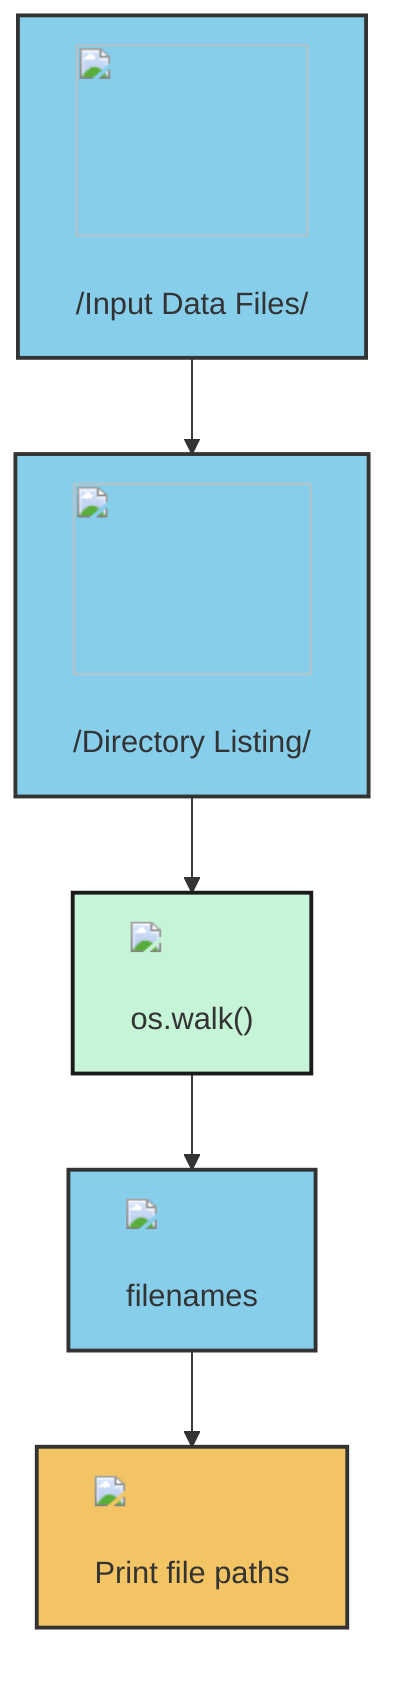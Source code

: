 %%{init: {"theme": "default"}}%%
flowchart TD
    %% Data Sources
    A["<img src='icons/file.svg' width=100 height=100/> <br/> /Input Data Files/"]:::data --> B["<img src='icons/file.svg' width=100 height=100/> <br/> /Directory Listing/"]:::data
    
    %% Process
    B --> C["<img src='dummy_plots/scatter_plot_template.svg'/> <br/> os.walk()"]:::process
    C --> D["<img src='dummy_plots/barplot_template.svg'/> <br/> filenames"]:::data
    D --> E["<img src='dummy_plots/boxplot_template.svg'/> <br/> Print file paths"]:::output

    %% Styles
    classDef data fill:#87CEEB,stroke:#333,stroke-width:2px;
    classDef process fill:#C6F4D6,stroke:#1a1a1a,stroke-width:2px;
    classDef output fill:#F2C464,stroke:#333,stroke-width:2px;
